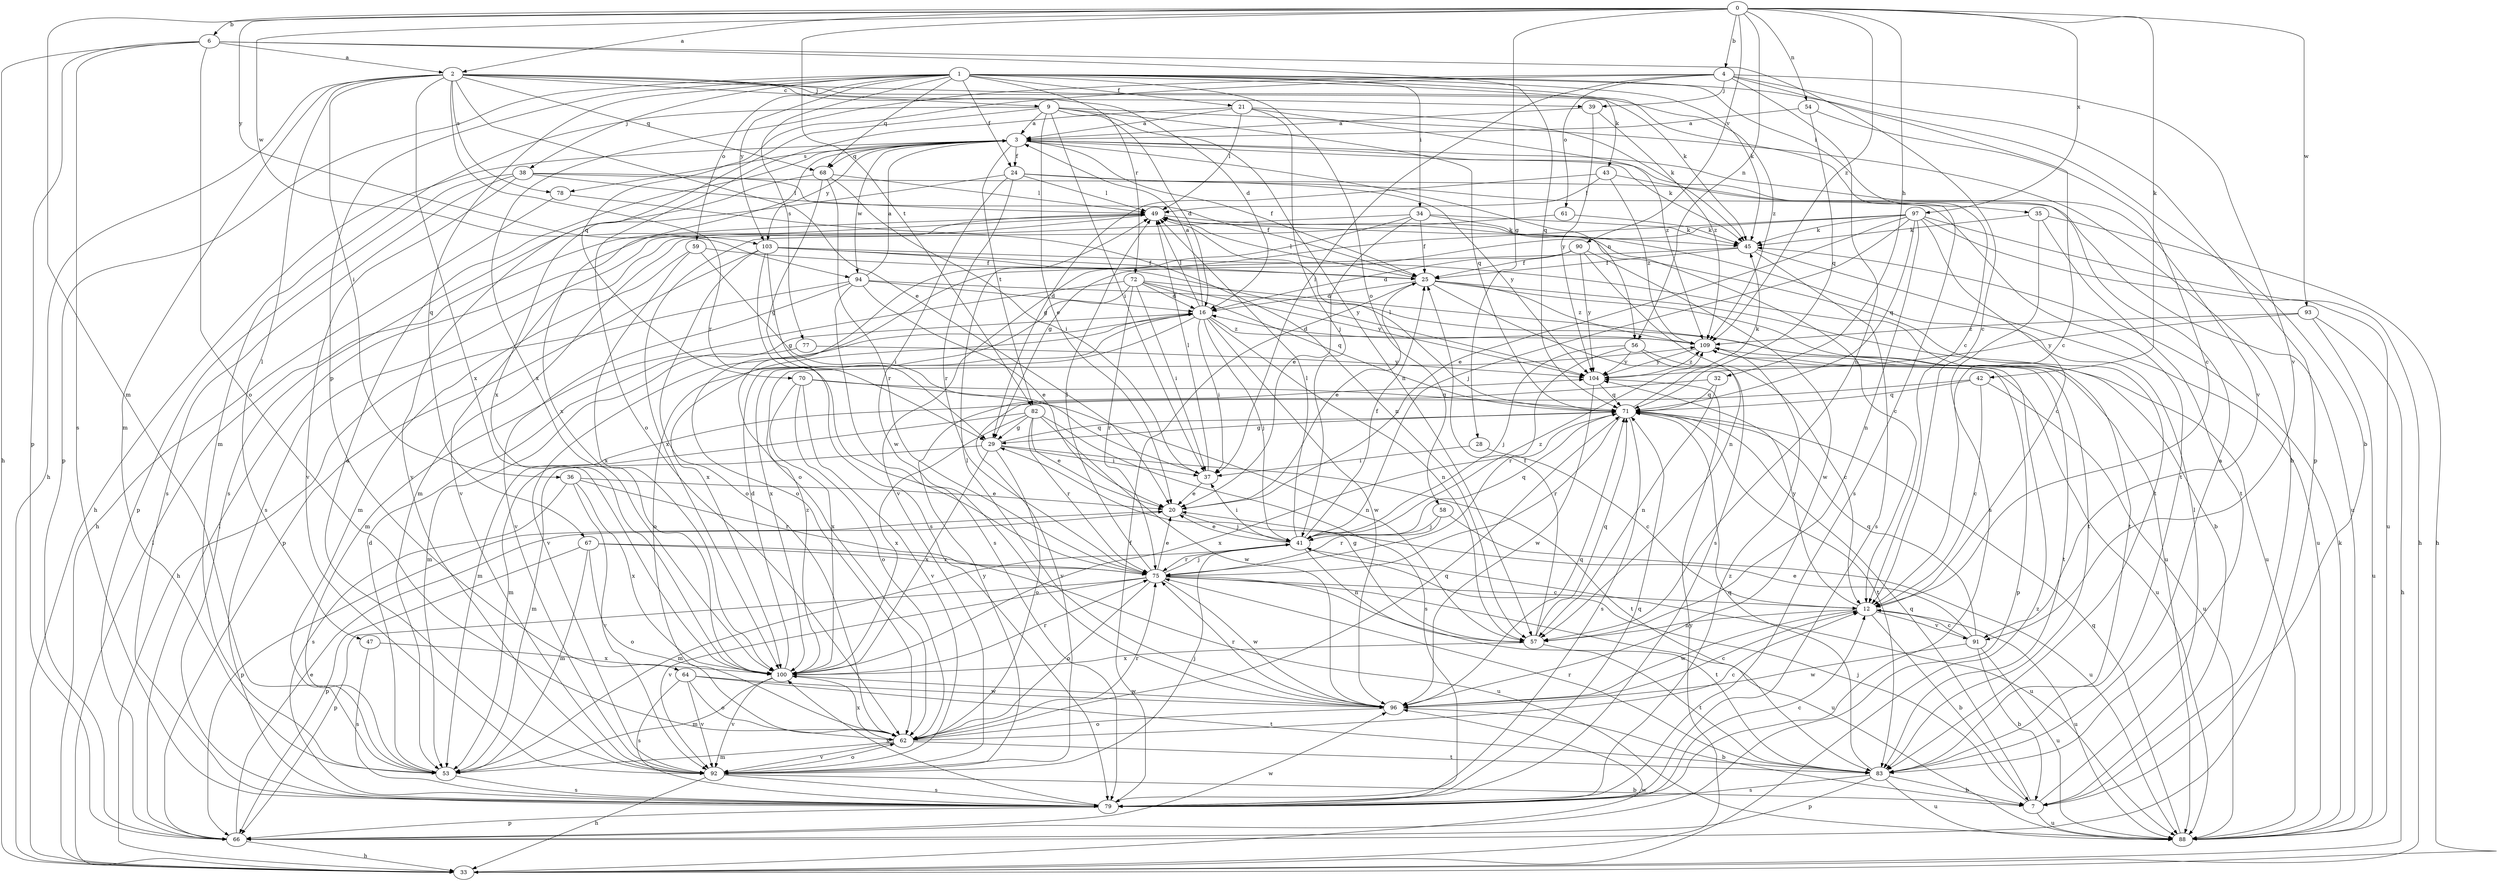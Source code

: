 strict digraph  {
0;
1;
2;
3;
4;
6;
7;
9;
12;
16;
20;
21;
24;
25;
28;
29;
32;
33;
34;
35;
36;
37;
38;
39;
41;
42;
43;
45;
47;
49;
53;
54;
56;
57;
58;
59;
61;
62;
64;
66;
67;
68;
70;
71;
72;
75;
77;
78;
79;
82;
83;
88;
90;
91;
92;
93;
94;
96;
97;
100;
103;
104;
109;
0 -> 2  [label=a];
0 -> 4  [label=b];
0 -> 6  [label=b];
0 -> 28  [label=g];
0 -> 32  [label=h];
0 -> 42  [label=k];
0 -> 53  [label=m];
0 -> 54  [label=n];
0 -> 56  [label=n];
0 -> 82  [label=t];
0 -> 90  [label=v];
0 -> 93  [label=w];
0 -> 94  [label=w];
0 -> 97  [label=x];
0 -> 103  [label=y];
0 -> 109  [label=z];
1 -> 7  [label=b];
1 -> 21  [label=f];
1 -> 24  [label=f];
1 -> 34  [label=i];
1 -> 35  [label=i];
1 -> 38  [label=j];
1 -> 43  [label=k];
1 -> 45  [label=k];
1 -> 58  [label=o];
1 -> 59  [label=o];
1 -> 64  [label=p];
1 -> 66  [label=p];
1 -> 67  [label=q];
1 -> 68  [label=q];
1 -> 72  [label=r];
1 -> 77  [label=s];
1 -> 103  [label=y];
1 -> 109  [label=z];
2 -> 9  [label=c];
2 -> 12  [label=c];
2 -> 16  [label=d];
2 -> 20  [label=e];
2 -> 33  [label=h];
2 -> 36  [label=i];
2 -> 39  [label=j];
2 -> 45  [label=k];
2 -> 47  [label=l];
2 -> 53  [label=m];
2 -> 68  [label=q];
2 -> 75  [label=r];
2 -> 78  [label=s];
2 -> 100  [label=x];
3 -> 24  [label=f];
3 -> 25  [label=f];
3 -> 33  [label=h];
3 -> 45  [label=k];
3 -> 56  [label=n];
3 -> 68  [label=q];
3 -> 78  [label=s];
3 -> 82  [label=t];
3 -> 91  [label=v];
3 -> 94  [label=w];
3 -> 100  [label=x];
3 -> 103  [label=y];
4 -> 12  [label=c];
4 -> 37  [label=i];
4 -> 39  [label=j];
4 -> 57  [label=n];
4 -> 61  [label=o];
4 -> 66  [label=p];
4 -> 70  [label=q];
4 -> 91  [label=v];
4 -> 100  [label=x];
6 -> 2  [label=a];
6 -> 12  [label=c];
6 -> 33  [label=h];
6 -> 62  [label=o];
6 -> 66  [label=p];
6 -> 71  [label=q];
6 -> 79  [label=s];
7 -> 41  [label=j];
7 -> 49  [label=l];
7 -> 71  [label=q];
7 -> 88  [label=u];
9 -> 3  [label=a];
9 -> 7  [label=b];
9 -> 16  [label=d];
9 -> 20  [label=e];
9 -> 37  [label=i];
9 -> 53  [label=m];
9 -> 57  [label=n];
9 -> 71  [label=q];
9 -> 100  [label=x];
12 -> 7  [label=b];
12 -> 57  [label=n];
12 -> 88  [label=u];
12 -> 91  [label=v];
12 -> 96  [label=w];
12 -> 104  [label=y];
16 -> 3  [label=a];
16 -> 37  [label=i];
16 -> 41  [label=j];
16 -> 49  [label=l];
16 -> 57  [label=n];
16 -> 62  [label=o];
16 -> 92  [label=v];
16 -> 96  [label=w];
16 -> 100  [label=x];
16 -> 109  [label=z];
20 -> 41  [label=j];
20 -> 66  [label=p];
21 -> 3  [label=a];
21 -> 41  [label=j];
21 -> 45  [label=k];
21 -> 49  [label=l];
21 -> 62  [label=o];
21 -> 109  [label=z];
24 -> 49  [label=l];
24 -> 75  [label=r];
24 -> 79  [label=s];
24 -> 83  [label=t];
24 -> 96  [label=w];
24 -> 104  [label=y];
25 -> 16  [label=d];
25 -> 20  [label=e];
25 -> 49  [label=l];
25 -> 79  [label=s];
25 -> 83  [label=t];
25 -> 88  [label=u];
25 -> 109  [label=z];
28 -> 12  [label=c];
28 -> 37  [label=i];
29 -> 37  [label=i];
29 -> 53  [label=m];
29 -> 62  [label=o];
29 -> 71  [label=q];
29 -> 83  [label=t];
29 -> 100  [label=x];
32 -> 57  [label=n];
32 -> 71  [label=q];
32 -> 92  [label=v];
33 -> 49  [label=l];
33 -> 96  [label=w];
33 -> 104  [label=y];
33 -> 109  [label=z];
34 -> 12  [label=c];
34 -> 20  [label=e];
34 -> 25  [label=f];
34 -> 45  [label=k];
34 -> 53  [label=m];
34 -> 62  [label=o];
35 -> 33  [label=h];
35 -> 45  [label=k];
35 -> 79  [label=s];
35 -> 83  [label=t];
36 -> 20  [label=e];
36 -> 75  [label=r];
36 -> 79  [label=s];
36 -> 92  [label=v];
36 -> 100  [label=x];
37 -> 20  [label=e];
37 -> 49  [label=l];
38 -> 25  [label=f];
38 -> 49  [label=l];
38 -> 66  [label=p];
38 -> 79  [label=s];
38 -> 88  [label=u];
38 -> 92  [label=v];
39 -> 3  [label=a];
39 -> 104  [label=y];
39 -> 109  [label=z];
41 -> 20  [label=e];
41 -> 25  [label=f];
41 -> 37  [label=i];
41 -> 49  [label=l];
41 -> 53  [label=m];
41 -> 57  [label=n];
41 -> 71  [label=q];
41 -> 75  [label=r];
41 -> 88  [label=u];
41 -> 109  [label=z];
42 -> 12  [label=c];
42 -> 53  [label=m];
42 -> 71  [label=q];
42 -> 88  [label=u];
43 -> 29  [label=g];
43 -> 49  [label=l];
43 -> 79  [label=s];
43 -> 109  [label=z];
45 -> 25  [label=f];
45 -> 62  [label=o];
45 -> 79  [label=s];
45 -> 88  [label=u];
47 -> 79  [label=s];
47 -> 100  [label=x];
49 -> 45  [label=k];
49 -> 79  [label=s];
49 -> 83  [label=t];
49 -> 92  [label=v];
53 -> 16  [label=d];
53 -> 79  [label=s];
54 -> 3  [label=a];
54 -> 12  [label=c];
54 -> 71  [label=q];
56 -> 12  [label=c];
56 -> 41  [label=j];
56 -> 75  [label=r];
56 -> 88  [label=u];
56 -> 104  [label=y];
57 -> 25  [label=f];
57 -> 29  [label=g];
57 -> 71  [label=q];
57 -> 83  [label=t];
57 -> 100  [label=x];
58 -> 41  [label=j];
58 -> 75  [label=r];
58 -> 88  [label=u];
59 -> 25  [label=f];
59 -> 37  [label=i];
59 -> 53  [label=m];
59 -> 100  [label=x];
61 -> 45  [label=k];
61 -> 100  [label=x];
62 -> 12  [label=c];
62 -> 53  [label=m];
62 -> 71  [label=q];
62 -> 75  [label=r];
62 -> 83  [label=t];
62 -> 92  [label=v];
62 -> 100  [label=x];
64 -> 62  [label=o];
64 -> 79  [label=s];
64 -> 83  [label=t];
64 -> 92  [label=v];
64 -> 96  [label=w];
66 -> 20  [label=e];
66 -> 33  [label=h];
66 -> 49  [label=l];
66 -> 96  [label=w];
67 -> 53  [label=m];
67 -> 62  [label=o];
67 -> 66  [label=p];
67 -> 75  [label=r];
67 -> 88  [label=u];
68 -> 29  [label=g];
68 -> 37  [label=i];
68 -> 49  [label=l];
68 -> 75  [label=r];
68 -> 92  [label=v];
70 -> 57  [label=n];
70 -> 62  [label=o];
70 -> 71  [label=q];
70 -> 92  [label=v];
70 -> 100  [label=x];
71 -> 29  [label=g];
71 -> 45  [label=k];
71 -> 49  [label=l];
71 -> 75  [label=r];
71 -> 79  [label=s];
71 -> 83  [label=t];
71 -> 100  [label=x];
72 -> 16  [label=d];
72 -> 37  [label=i];
72 -> 53  [label=m];
72 -> 71  [label=q];
72 -> 75  [label=r];
72 -> 83  [label=t];
72 -> 100  [label=x];
72 -> 104  [label=y];
75 -> 12  [label=c];
75 -> 20  [label=e];
75 -> 41  [label=j];
75 -> 49  [label=l];
75 -> 62  [label=o];
75 -> 66  [label=p];
75 -> 83  [label=t];
75 -> 88  [label=u];
75 -> 92  [label=v];
75 -> 96  [label=w];
77 -> 53  [label=m];
77 -> 104  [label=y];
78 -> 33  [label=h];
78 -> 57  [label=n];
79 -> 12  [label=c];
79 -> 25  [label=f];
79 -> 66  [label=p];
79 -> 71  [label=q];
79 -> 100  [label=x];
79 -> 109  [label=z];
82 -> 20  [label=e];
82 -> 29  [label=g];
82 -> 53  [label=m];
82 -> 75  [label=r];
82 -> 79  [label=s];
82 -> 96  [label=w];
82 -> 100  [label=x];
83 -> 3  [label=a];
83 -> 7  [label=b];
83 -> 66  [label=p];
83 -> 71  [label=q];
83 -> 75  [label=r];
83 -> 79  [label=s];
83 -> 88  [label=u];
88 -> 45  [label=k];
88 -> 71  [label=q];
90 -> 16  [label=d];
90 -> 25  [label=f];
90 -> 57  [label=n];
90 -> 96  [label=w];
90 -> 104  [label=y];
91 -> 7  [label=b];
91 -> 12  [label=c];
91 -> 20  [label=e];
91 -> 71  [label=q];
91 -> 88  [label=u];
91 -> 96  [label=w];
92 -> 3  [label=a];
92 -> 7  [label=b];
92 -> 33  [label=h];
92 -> 41  [label=j];
92 -> 62  [label=o];
92 -> 79  [label=s];
92 -> 104  [label=y];
93 -> 33  [label=h];
93 -> 88  [label=u];
93 -> 104  [label=y];
93 -> 109  [label=z];
94 -> 3  [label=a];
94 -> 16  [label=d];
94 -> 20  [label=e];
94 -> 33  [label=h];
94 -> 79  [label=s];
94 -> 88  [label=u];
94 -> 92  [label=v];
96 -> 7  [label=b];
96 -> 12  [label=c];
96 -> 49  [label=l];
96 -> 62  [label=o];
96 -> 71  [label=q];
96 -> 75  [label=r];
97 -> 12  [label=c];
97 -> 20  [label=e];
97 -> 29  [label=g];
97 -> 33  [label=h];
97 -> 41  [label=j];
97 -> 45  [label=k];
97 -> 57  [label=n];
97 -> 71  [label=q];
97 -> 88  [label=u];
97 -> 92  [label=v];
100 -> 16  [label=d];
100 -> 53  [label=m];
100 -> 75  [label=r];
100 -> 92  [label=v];
100 -> 96  [label=w];
100 -> 109  [label=z];
103 -> 7  [label=b];
103 -> 25  [label=f];
103 -> 29  [label=g];
103 -> 62  [label=o];
103 -> 66  [label=p];
103 -> 79  [label=s];
103 -> 104  [label=y];
104 -> 71  [label=q];
104 -> 96  [label=w];
104 -> 109  [label=z];
109 -> 16  [label=d];
109 -> 66  [label=p];
109 -> 83  [label=t];
109 -> 104  [label=y];
}
